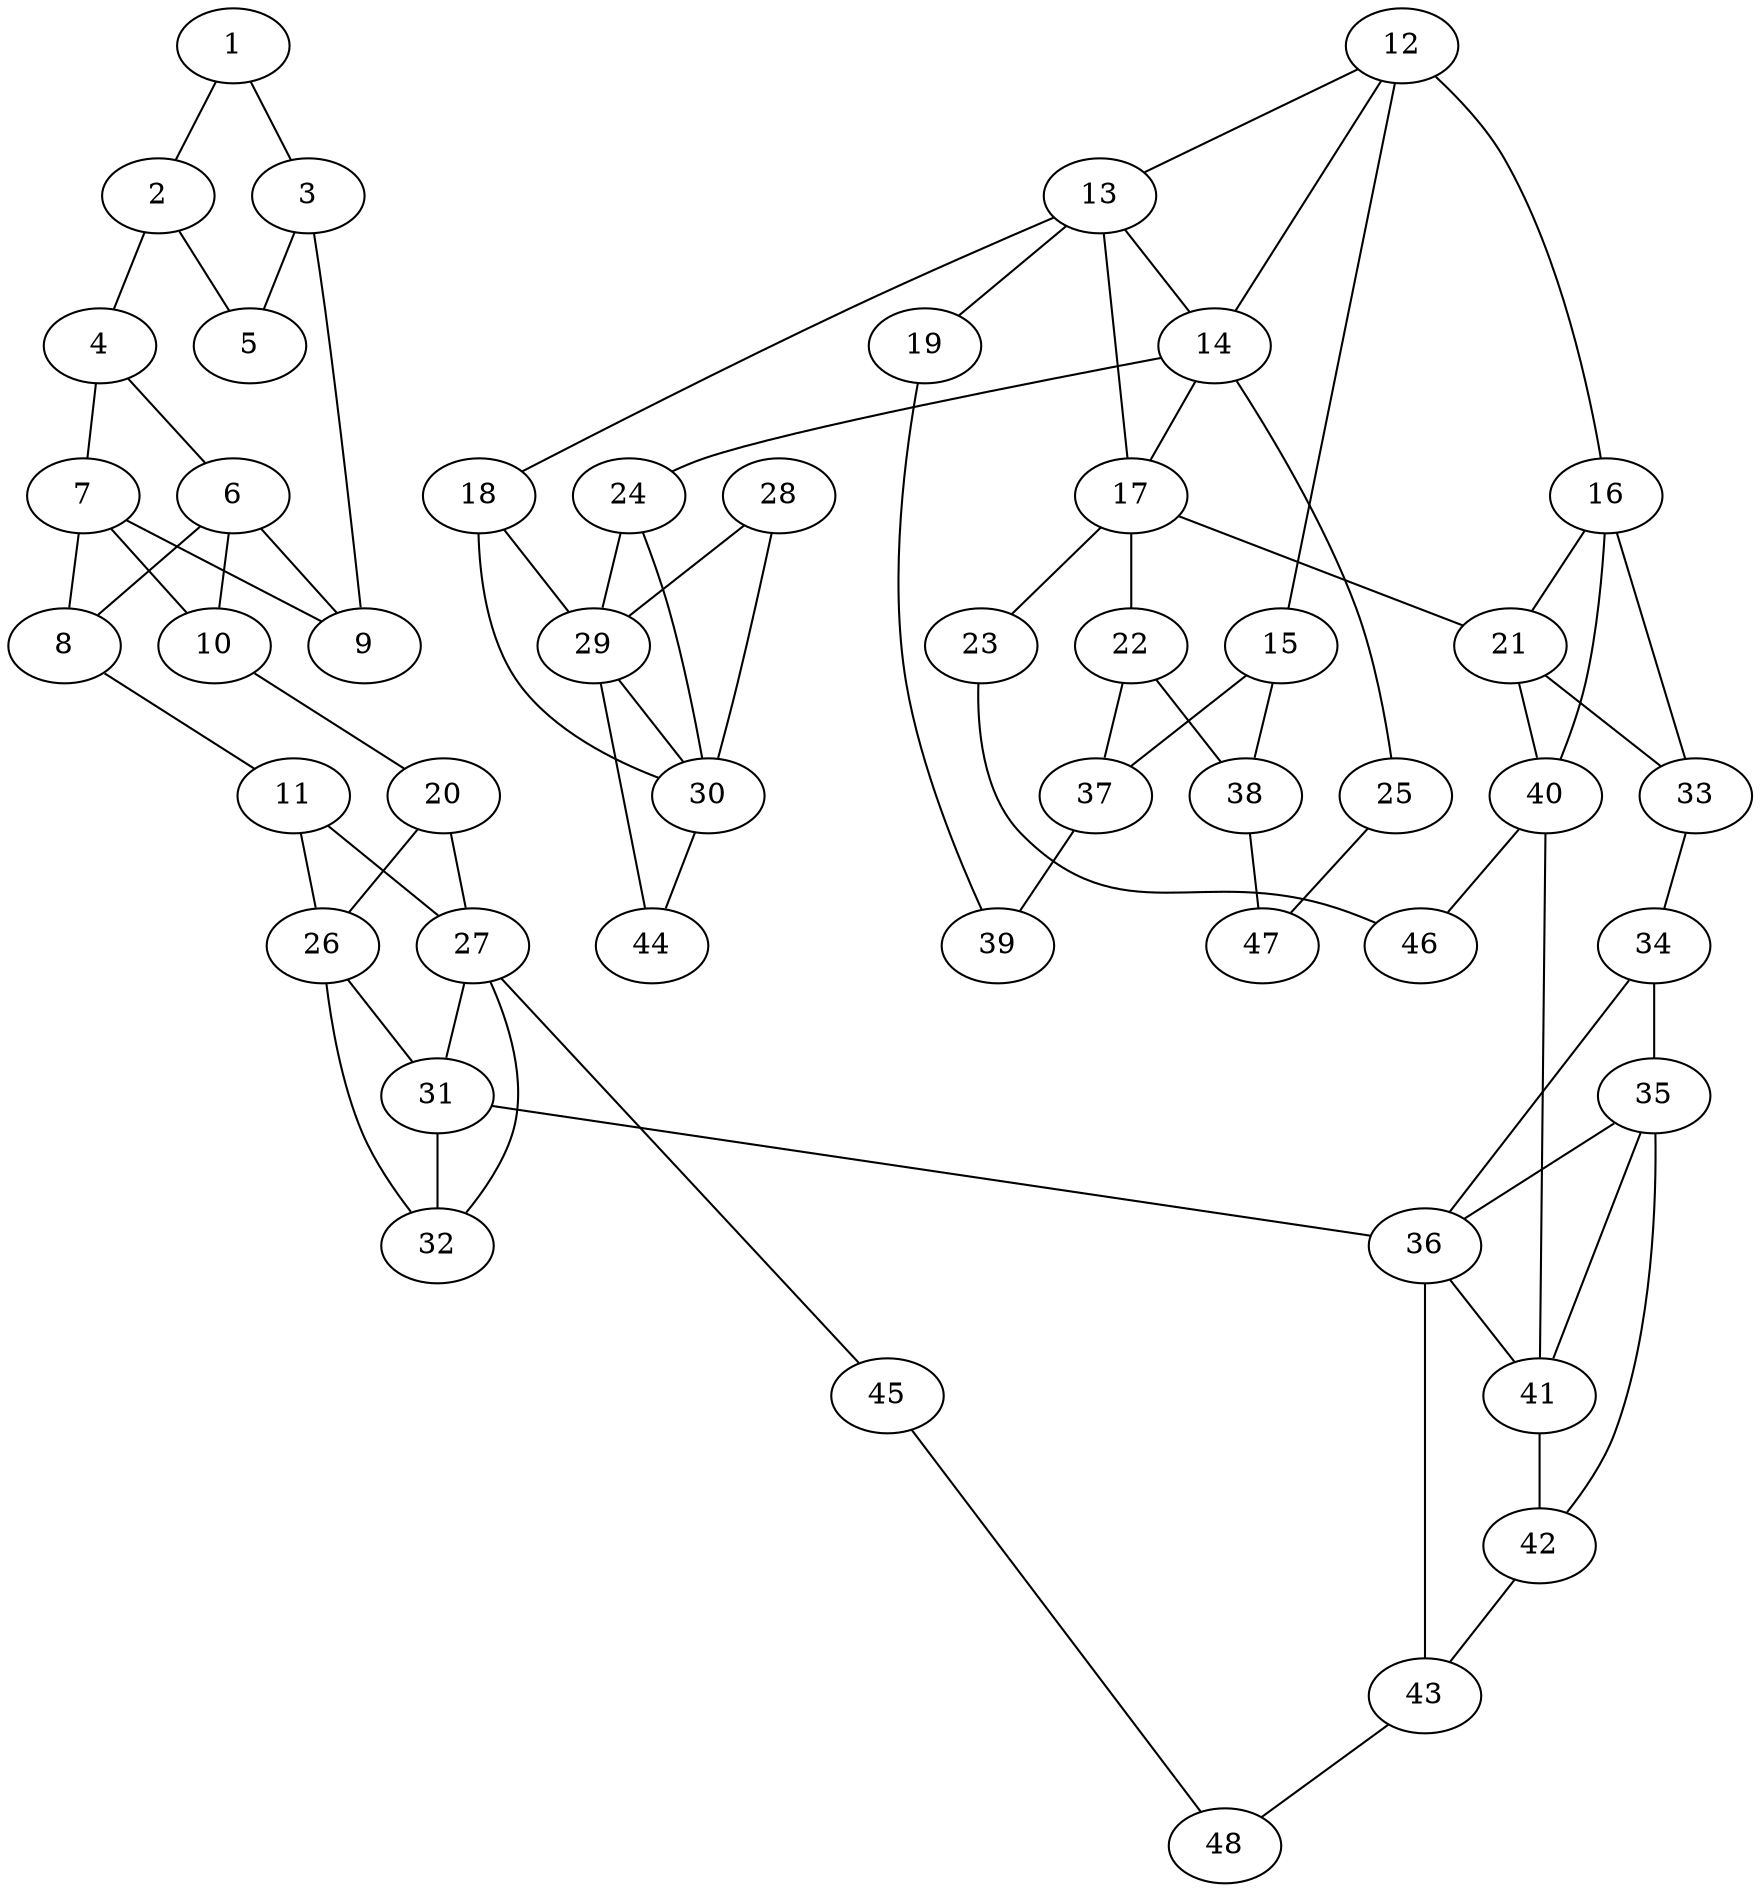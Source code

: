 graph {
1--2;
1--3;
2--4;
2--5;
4--6;
4--7;
6--8;
6--9;
6--10;
7--8;
8--11;
12--13;
12--14;
12--15;
12--16;
13--17;
13--14;
13--18;
13--19;
3--5;
3--9;
7--9;
7--10;
10--20;
14--17;
17--21;
17--22;
17--23;
14--24;
14--25;
11--26;
11--27;
28--29;
28--30;
26--31;
26--32;
20--26;
33--34;
21--33;
16--33;
34--35;
34--36;
15--37;
15--38;
37--39;
22--37;
19--39;
31--32;
31--36;
27--31;
16--21;
21--40;
35--36;
35--41;
35--42;
18--29;
18--30;
27--32;
16--40;
36--41;
36--43;
29--44;
24--29;
29--30;
20--27;
30--44;
27--45;
40--41;
40--46;
41--42;
22--38;
38--47;
25--47;
45--48;
23--46;
43--48;
42--43;
24--30;
}
